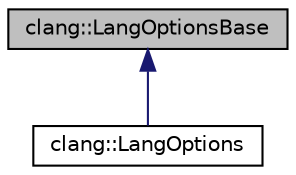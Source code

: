 digraph "clang::LangOptionsBase"
{
 // LATEX_PDF_SIZE
  bgcolor="transparent";
  edge [fontname="Helvetica",fontsize="10",labelfontname="Helvetica",labelfontsize="10"];
  node [fontname="Helvetica",fontsize="10",shape=record];
  Node1 [label="clang::LangOptionsBase",height=0.2,width=0.4,color="black", fillcolor="grey75", style="filled", fontcolor="black",tooltip="Bitfields of LangOptions, split out from LangOptions in order to ensure that this large collection of..."];
  Node1 -> Node2 [dir="back",color="midnightblue",fontsize="10",style="solid",fontname="Helvetica"];
  Node2 [label="clang::LangOptions",height=0.2,width=0.4,color="black",URL="$classclang_1_1LangOptions.html",tooltip="Keeps track of the various options that can be enabled, which controls the dialect of C or C++ that i..."];
}
